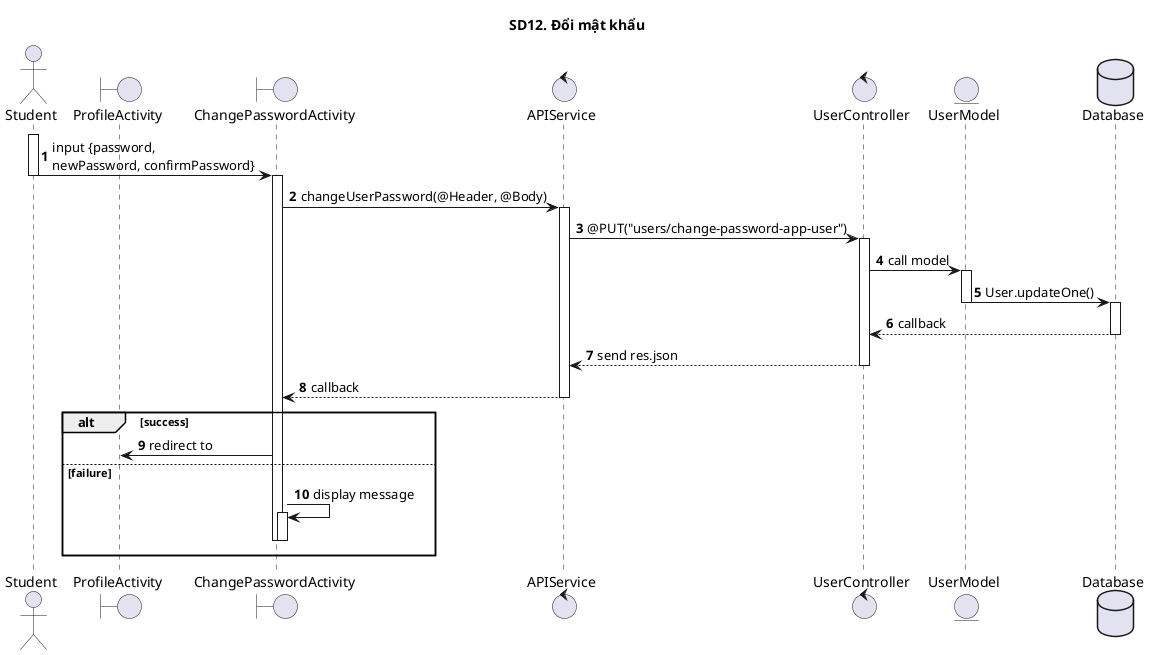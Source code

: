 @startuml Sq

autonumber
title SD12. Đổi mật khẩu

actor "Student"
boundary "ChangePasswordActivity"
boundary "ProfileActivity"
boundary "ChangePasswordActivity"
control "APIService"
control "UserController"
entity "UserModel"
database "Database"
activate Student
Student -> ChangePasswordActivity: input {password,\nnewPassword, confirmPassword}
deactivate Student
activate ChangePasswordActivity
ChangePasswordActivity -> APIService: changeUserPassword(@Header, @Body)
activate APIService
APIService -> UserController: @PUT("users/change-password-app-user")
activate UserController
UserController -> UserModel: call model
activate UserModel
UserModel -> Database: User.updateOne()
deactivate UserModel
activate Database
Database --> UserController: callback
deactivate Database
UserController --> APIService: send res.json
deactivate UserController
APIService --> ChangePasswordActivity: callback
deactivate APIService
alt success
ChangePasswordActivity -> ProfileActivity: redirect to
else failure
ChangePasswordActivity -> ChangePasswordActivity: display message
activate ChangePasswordActivity
deactivate ChangePasswordActivity
deactivate ChangePasswordActivity
end

@enduml